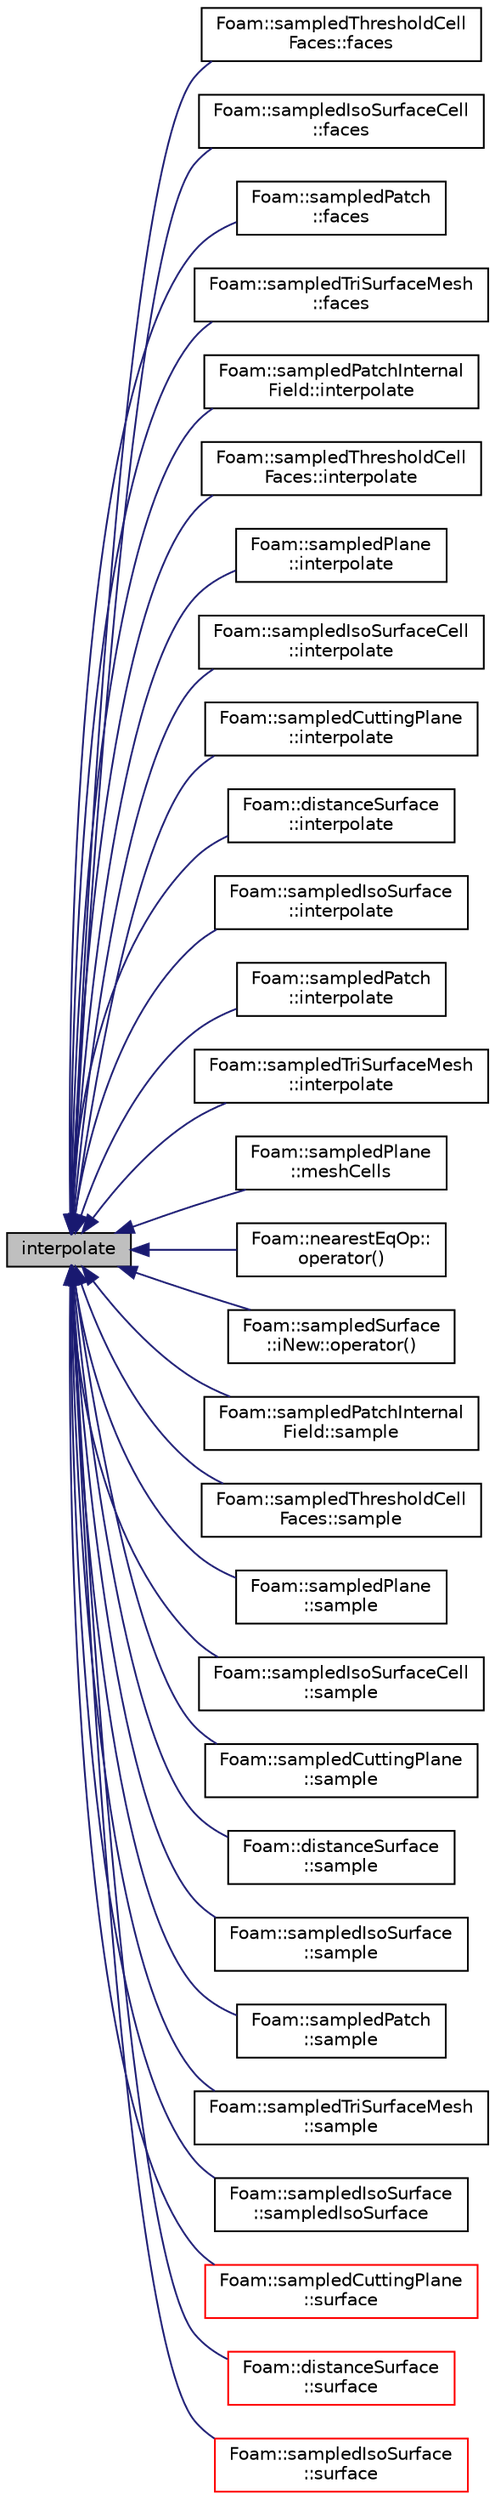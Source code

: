 digraph "interpolate"
{
  bgcolor="transparent";
  edge [fontname="Helvetica",fontsize="10",labelfontname="Helvetica",labelfontsize="10"];
  node [fontname="Helvetica",fontsize="10",shape=record];
  rankdir="LR";
  Node1 [label="interpolate",height=0.2,width=0.4,color="black", fillcolor="grey75", style="filled", fontcolor="black"];
  Node1 -> Node2 [dir="back",color="midnightblue",fontsize="10",style="solid",fontname="Helvetica"];
  Node2 [label="Foam::sampledThresholdCell\lFaces::faces",height=0.2,width=0.4,color="black",URL="$a02309.html#a4d06c698bba36dbfe629cf0cda3649b1",tooltip="Faces of surface. "];
  Node1 -> Node3 [dir="back",color="midnightblue",fontsize="10",style="solid",fontname="Helvetica"];
  Node3 [label="Foam::sampledIsoSurfaceCell\l::faces",height=0.2,width=0.4,color="black",URL="$a02301.html#a4d06c698bba36dbfe629cf0cda3649b1",tooltip="Faces of surface. "];
  Node1 -> Node4 [dir="back",color="midnightblue",fontsize="10",style="solid",fontname="Helvetica"];
  Node4 [label="Foam::sampledPatch\l::faces",height=0.2,width=0.4,color="black",URL="$a02302.html#a4d06c698bba36dbfe629cf0cda3649b1",tooltip="Faces of surface. "];
  Node1 -> Node5 [dir="back",color="midnightblue",fontsize="10",style="solid",fontname="Helvetica"];
  Node5 [label="Foam::sampledTriSurfaceMesh\l::faces",height=0.2,width=0.4,color="black",URL="$a02310.html#a4d06c698bba36dbfe629cf0cda3649b1",tooltip="Faces of surface. "];
  Node1 -> Node6 [dir="back",color="midnightblue",fontsize="10",style="solid",fontname="Helvetica"];
  Node6 [label="Foam::sampledPatchInternal\lField::interpolate",height=0.2,width=0.4,color="black",URL="$a02303.html#a3f3cd2231e7742bfb64e5fa357ff56df",tooltip="Interpolate field on surface. "];
  Node1 -> Node7 [dir="back",color="midnightblue",fontsize="10",style="solid",fontname="Helvetica"];
  Node7 [label="Foam::sampledThresholdCell\lFaces::interpolate",height=0.2,width=0.4,color="black",URL="$a02309.html#a3f3cd2231e7742bfb64e5fa357ff56df",tooltip="Interpolate field on surface. "];
  Node1 -> Node8 [dir="back",color="midnightblue",fontsize="10",style="solid",fontname="Helvetica"];
  Node8 [label="Foam::sampledPlane\l::interpolate",height=0.2,width=0.4,color="black",URL="$a02304.html#a3f3cd2231e7742bfb64e5fa357ff56df",tooltip="Interpolate field on surface. "];
  Node1 -> Node9 [dir="back",color="midnightblue",fontsize="10",style="solid",fontname="Helvetica"];
  Node9 [label="Foam::sampledIsoSurfaceCell\l::interpolate",height=0.2,width=0.4,color="black",URL="$a02301.html#a3f3cd2231e7742bfb64e5fa357ff56df",tooltip="Interpolate field on surface. "];
  Node1 -> Node10 [dir="back",color="midnightblue",fontsize="10",style="solid",fontname="Helvetica"];
  Node10 [label="Foam::sampledCuttingPlane\l::interpolate",height=0.2,width=0.4,color="black",URL="$a02299.html#a3f3cd2231e7742bfb64e5fa357ff56df",tooltip="Interpolate field on surface. "];
  Node1 -> Node11 [dir="back",color="midnightblue",fontsize="10",style="solid",fontname="Helvetica"];
  Node11 [label="Foam::distanceSurface\l::interpolate",height=0.2,width=0.4,color="black",URL="$a00561.html#a3f3cd2231e7742bfb64e5fa357ff56df",tooltip="Interpolate field on surface. "];
  Node1 -> Node12 [dir="back",color="midnightblue",fontsize="10",style="solid",fontname="Helvetica"];
  Node12 [label="Foam::sampledIsoSurface\l::interpolate",height=0.2,width=0.4,color="black",URL="$a02300.html#a3f3cd2231e7742bfb64e5fa357ff56df",tooltip="Interpolate field on surface. "];
  Node1 -> Node13 [dir="back",color="midnightblue",fontsize="10",style="solid",fontname="Helvetica"];
  Node13 [label="Foam::sampledPatch\l::interpolate",height=0.2,width=0.4,color="black",URL="$a02302.html#a3f3cd2231e7742bfb64e5fa357ff56df",tooltip="Interpolate field on surface. "];
  Node1 -> Node14 [dir="back",color="midnightblue",fontsize="10",style="solid",fontname="Helvetica"];
  Node14 [label="Foam::sampledTriSurfaceMesh\l::interpolate",height=0.2,width=0.4,color="black",URL="$a02310.html#a3f3cd2231e7742bfb64e5fa357ff56df",tooltip="Interpolate field on surface. "];
  Node1 -> Node15 [dir="back",color="midnightblue",fontsize="10",style="solid",fontname="Helvetica"];
  Node15 [label="Foam::sampledPlane\l::meshCells",height=0.2,width=0.4,color="black",URL="$a02304.html#ad042cc0855b543ab7596715741ab8311",tooltip="For every face original cell in mesh. "];
  Node1 -> Node16 [dir="back",color="midnightblue",fontsize="10",style="solid",fontname="Helvetica"];
  Node16 [label="Foam::nearestEqOp::\loperator()",height=0.2,width=0.4,color="black",URL="$a01616.html#aca31c134b06f127a240af78f11932306"];
  Node1 -> Node17 [dir="back",color="midnightblue",fontsize="10",style="solid",fontname="Helvetica"];
  Node17 [label="Foam::sampledSurface\l::iNew::operator()",height=0.2,width=0.4,color="black",URL="$a01085.html#a3a3b4e913463bf3303ed7d8014c74a98"];
  Node1 -> Node18 [dir="back",color="midnightblue",fontsize="10",style="solid",fontname="Helvetica"];
  Node18 [label="Foam::sampledPatchInternal\lField::sample",height=0.2,width=0.4,color="black",URL="$a02303.html#ac2422fa64c93cd93f75836eb3c7fc3c2",tooltip="Sample field on surface. "];
  Node1 -> Node19 [dir="back",color="midnightblue",fontsize="10",style="solid",fontname="Helvetica"];
  Node19 [label="Foam::sampledThresholdCell\lFaces::sample",height=0.2,width=0.4,color="black",URL="$a02309.html#ac2422fa64c93cd93f75836eb3c7fc3c2",tooltip="Sample field on surface. "];
  Node1 -> Node20 [dir="back",color="midnightblue",fontsize="10",style="solid",fontname="Helvetica"];
  Node20 [label="Foam::sampledPlane\l::sample",height=0.2,width=0.4,color="black",URL="$a02304.html#ac2422fa64c93cd93f75836eb3c7fc3c2",tooltip="Sample field on surface. "];
  Node1 -> Node21 [dir="back",color="midnightblue",fontsize="10",style="solid",fontname="Helvetica"];
  Node21 [label="Foam::sampledIsoSurfaceCell\l::sample",height=0.2,width=0.4,color="black",URL="$a02301.html#ac2422fa64c93cd93f75836eb3c7fc3c2",tooltip="Sample field on surface. "];
  Node1 -> Node22 [dir="back",color="midnightblue",fontsize="10",style="solid",fontname="Helvetica"];
  Node22 [label="Foam::sampledCuttingPlane\l::sample",height=0.2,width=0.4,color="black",URL="$a02299.html#ac2422fa64c93cd93f75836eb3c7fc3c2",tooltip="Sample field on surface. "];
  Node1 -> Node23 [dir="back",color="midnightblue",fontsize="10",style="solid",fontname="Helvetica"];
  Node23 [label="Foam::distanceSurface\l::sample",height=0.2,width=0.4,color="black",URL="$a00561.html#ac2422fa64c93cd93f75836eb3c7fc3c2",tooltip="Sample field on surface. "];
  Node1 -> Node24 [dir="back",color="midnightblue",fontsize="10",style="solid",fontname="Helvetica"];
  Node24 [label="Foam::sampledIsoSurface\l::sample",height=0.2,width=0.4,color="black",URL="$a02300.html#ac2422fa64c93cd93f75836eb3c7fc3c2",tooltip="Sample field on surface. "];
  Node1 -> Node25 [dir="back",color="midnightblue",fontsize="10",style="solid",fontname="Helvetica"];
  Node25 [label="Foam::sampledPatch\l::sample",height=0.2,width=0.4,color="black",URL="$a02302.html#a118cb9e973d6770ef584570d78ba944d",tooltip="Surface sample field on surface. "];
  Node1 -> Node26 [dir="back",color="midnightblue",fontsize="10",style="solid",fontname="Helvetica"];
  Node26 [label="Foam::sampledTriSurfaceMesh\l::sample",height=0.2,width=0.4,color="black",URL="$a02310.html#ac2422fa64c93cd93f75836eb3c7fc3c2",tooltip="Sample field on surface. "];
  Node1 -> Node27 [dir="back",color="midnightblue",fontsize="10",style="solid",fontname="Helvetica"];
  Node27 [label="Foam::sampledIsoSurface\l::sampledIsoSurface",height=0.2,width=0.4,color="black",URL="$a02300.html#a292a1d14dcf9c7e12fd820f84bd3eefc",tooltip="Construct from dictionary. "];
  Node1 -> Node28 [dir="back",color="midnightblue",fontsize="10",style="solid",fontname="Helvetica"];
  Node28 [label="Foam::sampledCuttingPlane\l::surface",height=0.2,width=0.4,color="red",URL="$a02299.html#ad1ab4e0efa35cf4426df06aab0aad369"];
  Node1 -> Node29 [dir="back",color="midnightblue",fontsize="10",style="solid",fontname="Helvetica"];
  Node29 [label="Foam::distanceSurface\l::surface",height=0.2,width=0.4,color="red",URL="$a00561.html#ad324bdf983edf0e82844ade150fdca87"];
  Node1 -> Node30 [dir="back",color="midnightblue",fontsize="10",style="solid",fontname="Helvetica"];
  Node30 [label="Foam::sampledIsoSurface\l::surface",height=0.2,width=0.4,color="red",URL="$a02300.html#ad1ab4e0efa35cf4426df06aab0aad369"];
}
